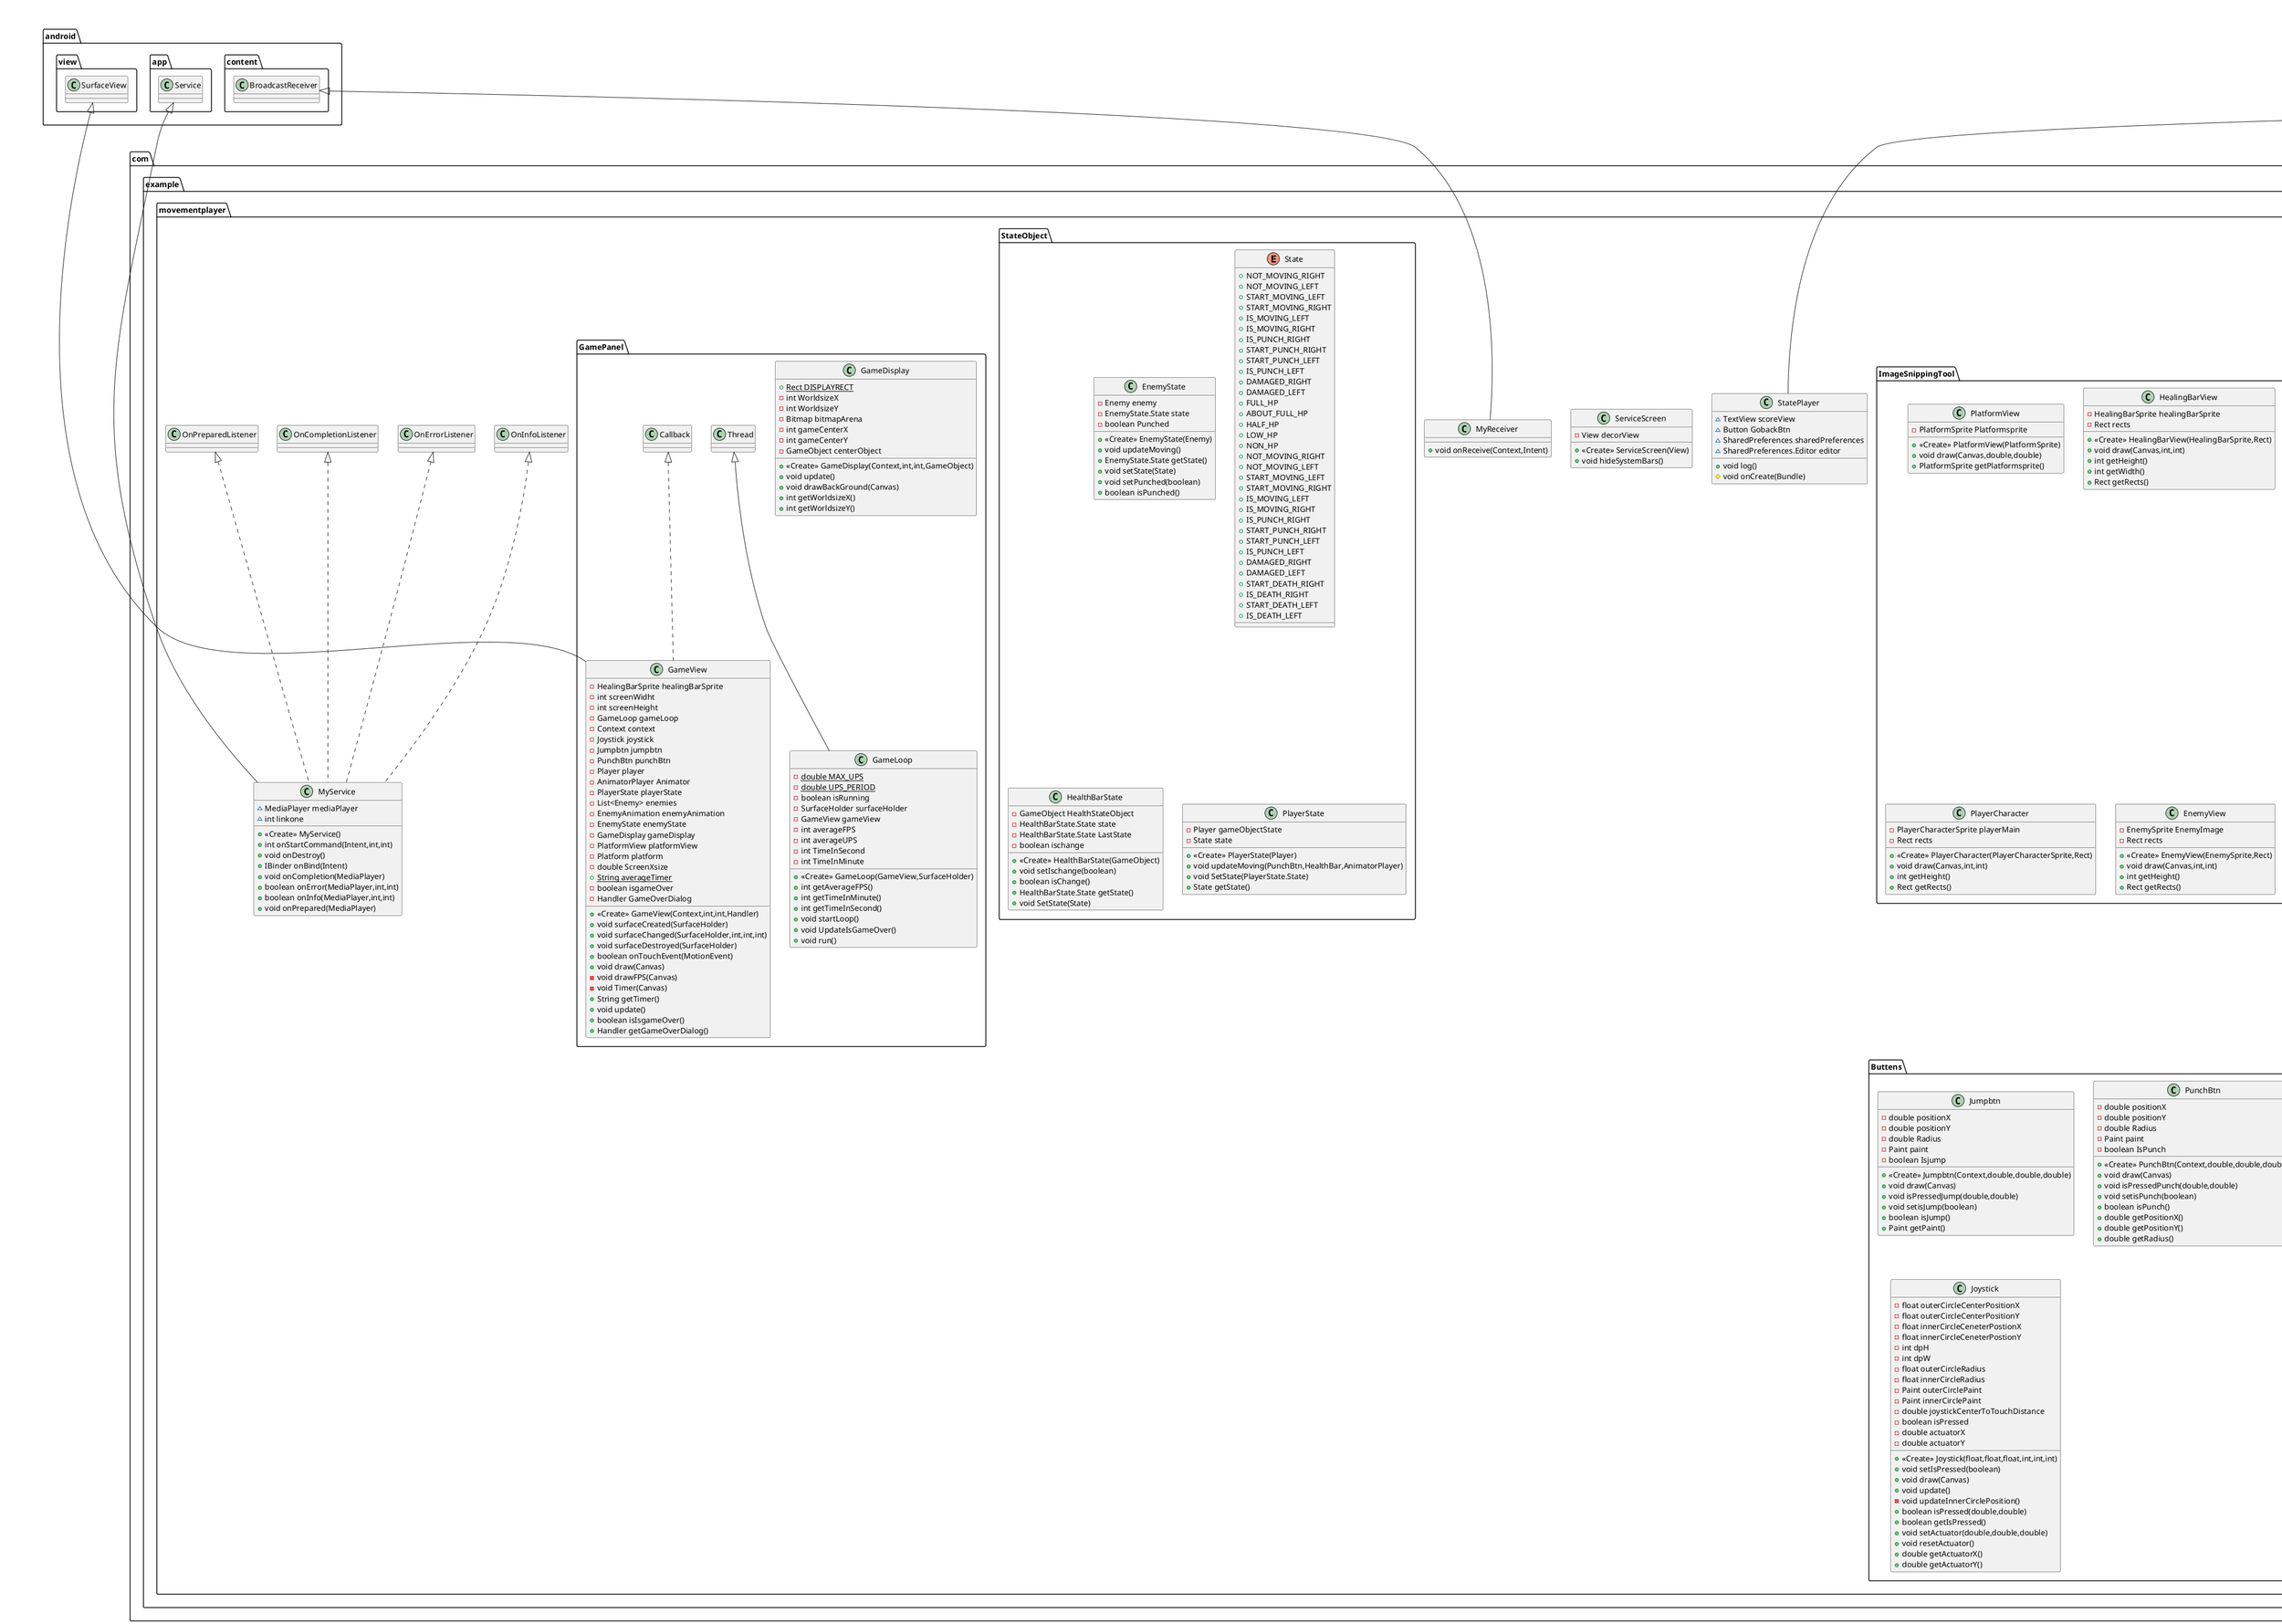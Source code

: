 @startuml
class com.example.movementplayer.Objects.Platform {
- GameObject TargetObject
- PlatformView platformView
- GameDisplay gameDisplay
~ int ScreenWidht
+ <<Create>> Platform(double,double,GameObject,PlatformView,int,GameDisplay)
+ void update(GameObject,GameObject)
+ void Draw(Canvas)
+ int getHeightImage()
+ int getWightImage()
}
class com.example.movementplayer.Animation.AnimatorPlayer {
- int idxMovingRightFrames
- int idxMovingLeftFrames
- int idxMovingidleFrames
- int idxMovingidleLeftFrames
- int updateBeforeNextMove
- int idxstartpunchRight
- int idxstartpunchLeft
- int idxDamgeRight
- int idxDamgeLeft
- int idxDeathRight
- int idxDeathLeft
- {static} int MAX_UPDATE_MOVING_FRAME
- PlayerCharacter[] playerCharactersArray
+ <<Create>> AnimatorPlayer(PlayerCharacter[])
- void drawFrame(Canvas,int,int,PlayerCharacter)
+ void draw(Canvas,int,int,Player)
- void toggleDeathRight()
- void toggleDeathLeft()
- void toggleDamageRight(Player)
- void toggleDamageLeft(Player)
- void toggleIdxMovingFrame()
- void toggleIdxIdleFrame()
- void toggleIdxIdleLeftFrame()
- void toggleMovingLeftFrame()
- void togglePuchRightFrames(Player)
- void togglePunchLeftFrames(Player)
+ float getcharacterSize()
}
class com.example.movementplayer.Objects.Enemy {
- int speed_per_second
- double Max_speed
- {static} double GRAVITY
- EnemyState enemyState
- EnemyAnimation enemyAnimation
- GameObject gameObjectTracker
- Platform platform
- boolean isneedNewPoint
- boolean inRangeRight
- boolean inRangeLeft
- int move_RandomBetweenleftOrRight
- int move_betweenDirectionX
- HealthBar healthBar
- AnimationHealthBar animationHealthBar
- HealthBarState healthBarState
- double distanceBetWeenObjectToEnemy
- boolean isOnCollision
+ <<Create>> Enemy(EnemyAnimation,GameObject,HealingBarSprite,Platform,int)
+ {static} boolean readyToSpawn(HealthBar)
+ void update(GameObject,GameObject)
- boolean OnPlatForm(GameObject)
+ void Draw(Canvas)
+ double getlastlocation()
+ EnemyState getEnemyState()
+ HealthBar getHealthBar()
+ boolean isOnCollision()
+ double getDistanceBetWeenObjectToEnemy()
}
class com.example.movementplayer.MyReceiver {
+ void onReceive(Context,Intent)
}
class com.example.movementplayer.ImageSnippingTool.PlatformView {
- PlatformSprite Platformsprite
+ <<Create>> PlatformView(PlatformSprite)
+ void draw(Canvas,double,double)
+ PlatformSprite getPlatformsprite()
}
class com.example.movementplayer.GamePanel.GameLoop {
- {static} double MAX_UPS
- {static} double UPS_PERIOD
- boolean isRunning
- SurfaceHolder surfaceHolder
- GameView gameView
- int averageFPS
- int averageUPS
- int TimeInSecond
- int TimeInMinute
+ <<Create>> GameLoop(GameView,SurfaceHolder)
+ int getAverageFPS()
+ int getTimeInMinute()
+ int getTimeInSecond()
+ void startLoop()
+ void UpdateIsGameOver()
+ void run()
}
class com.example.movementplayer.StateObject.EnemyState {
- Enemy enemy
- EnemyState.State state
- boolean Punched
+ <<Create>> EnemyState(Enemy)
+ void updateMoving()
+ EnemyState.State getState()
+ void setState(State)
+ void setPunched(boolean)
+ boolean isPunched()
}
enum com.example.movementplayer.StateObject.State {
+  NOT_MOVING_RIGHT
+  NOT_MOVING_LEFT
+  START_MOVING_LEFT
+  START_MOVING_RIGHT
+  IS_MOVING_LEFT
+  IS_MOVING_RIGHT
+  IS_PUNCH_RIGHT
+  START_PUNCH_RIGHT
+  START_PUNCH_LEFT
+  IS_PUNCH_LEFT
+  DAMAGED_RIGHT
+  DAMAGED_LEFT
}
class com.example.movementplayer.Menu {
- {static} int READ_PHONE_STATE_PERMISSION
~ LinearLayout MenuLayout
- ServiceScreen serviceScreen
- View decorView
- Button btnStartGame
- Button btnStateGame
- Button btnOptionGame
- Intent serviceIntent
- ImageButton menubtn
- Button btntomenu
- Switch musicSwitch
- boolean ismusicChecked
- Dialog dialogmenu
+ void registervariables()
# void onCreate(Bundle)
+ void animation_background(LinearLayout)
+ void onWindowFocusChanged(boolean)
# void onResume()
# void onPause()
+ void onClick(View)
- void showMenuIcons(PopupMenu)
- void PlayAudio()
- void StopAudio()
+ boolean onMenuItemClick(MenuItem)
- void phonePermission()
+ void onRequestPermissionsResult(int,String[],int[])
}
class com.example.movementplayer.tutorial {
~ LinearLayout mainLayout
~ ImageView imageViewExplain
~ TextView textViewExplain
~ Button btnNext
- CharSequence charSequence
- ServiceScreen serviceScreen
- View decorView
~ ArrayList<Integer> arrayListImage
- int index
- long delay
- int counterOfImages
- Handler handler
~ Runnable runanim
+ void log()
# void onCreate(Bundle)
- void TextAnimation(CharSequence)
+ void SetTextExample()
+ void onClick(View)
+ void onWindowFocusChanged(boolean)
# void onResume()
# void onPause()
}
class com.example.movementplayer.ServiceScreen {
- View decorView
+ <<Create>> ServiceScreen(View)
+ void hideSystemBars()
}
class com.example.movementplayer.Sprite.EnemySprite {
~ Bitmap bitmap
- int EnemySize
+ <<Create>> EnemySprite(Context,int,int)
+ EnemyView[] getEnemySprite()
+ Bitmap getBitmap()
}
class com.example.movementplayer.Objects.HealthBar {
- HealthBarState state
- AnimationHealthBar animationHealthBar
- int Health
- boolean ActiviteChangeState
+ <<Create>> HealthBar(double,double,GameObject,AnimationHealthBar)
+ HealthBarState getHealthBarState()
+ void setActiviteChangeState(boolean)
+ boolean isActiviteChangeState()
+ void update(GameObject,GameObject)
+ void Draw(Canvas)
+ int getHealth()
}
class com.example.movementplayer.settingsgame {
~ ConstraintLayout mainLayout
~ Button btnplaygame
~ Button btnTutorial
~ Button Gobackbtn
- ServiceScreen serviceScreen
- View decorView
- void log()
# void onCreate(Bundle)
+ void animation_background(ConstraintLayout)
+ void onWindowFocusChanged(boolean)
# void onResume()
# void onPause()
+ void onClick(View)
}
class com.example.movementplayer.Objects.Player {
- int speed_per_second
- double Max_speed
- {static} double GRAVITY
- Joystick joystick
- PunchBtn punchBtn
- Jumpbtn jumpbtn
- AnimatorPlayer PlayerAnimate
- PlayerState playerState
- double jumpvelocity
- HealthBar healthBar
- AnimationHealthBar animationHealthBar
- HealthBarState healthBarState
+ <<Create>> Player(double,double,Joystick,PunchBtn,Jumpbtn,AnimatorPlayer,HealingBarSprite,int)
+ void Draw(Canvas)
+ void update(GameObject,GameObject)
- boolean OnPlatForm(GameObject)
+ double getlastlocation()
+ PlayerState getPlayerState()
+ PunchBtn getPunchBtn()
+ HealthBar getHealthBar()
}
class com.example.movementplayer.Sprite.PlayerCharacterSprite {
~ Bitmap bitmap
- int PlayerSize
+ <<Create>> PlayerCharacterSprite(Context,int,int)
+ PlayerCharacter[] getPlayerSprite()
+ Bitmap getBitmap()
}
class com.example.movementplayer.load {
- TextView EnjoyText
- Button buttonStart
- CharSequence charSequence
- ServiceScreen serviceScreen
- View decorView
- int index
- long delay
- Handler handler
~ Runnable runanim
+ void registervariables()
# void onCreate(Bundle)
+ void TextAnimation(CharSequence)
+ void animation_background()
+ void ToGameScreen(View)
- void openMainActivity()
+ void onClick(View)
+ void onWindowFocusChanged(boolean)
# void onResume()
# void onPause()
}
class com.example.movementplayer.MainActivity {
- View decorView
- FrameLayout Background
- GameView game
- ServiceScreen serviceScreen
- Button backmenubtn
- TextView SurvivedScoreText
- Dialog dialog
- String TempTextSurvivedScore
- SharedPreferences sharedPref
- SharedPreferences.Editor editor
+ {static} String EXTRA_LEVEl
+ Handler GameOverHandler
+ void log()
# void onCreate(Bundle)
- void ShowEndDialog()
+ void onWindowFocusChanged(boolean)
# void onResume()
# void onPause()
+ void onClick(View)
}
class com.example.movementplayer.ImageSnippingTool.HealingBarView {
- HealingBarSprite healingBarSprite
- Rect rects
+ <<Create>> HealingBarView(HealingBarSprite,Rect)
+ void draw(Canvas,int,int)
+ int getHeight()
+ int getWidth()
+ Rect getRects()
}
class com.example.movementplayer.GamePanel.GameView {
- HealingBarSprite healingBarSprite
- int screenWidht
- int screenHeight
- GameLoop gameLoop
- Context context
- Joystick joystick
- Jumpbtn jumpbtn
- PunchBtn punchBtn
- Player player
- AnimatorPlayer Animator
- PlayerState playerState
- List<Enemy> enemies
- EnemyAnimation enemyAnimation
- EnemyState enemyState
- GameDisplay gameDisplay
- PlatformView platformView
- Platform platform
- double ScreenXsize
+ {static} String averageTimer
- boolean isgameOver
- Handler GameOverDialog
+ <<Create>> GameView(Context,int,int,Handler)
+ void surfaceCreated(SurfaceHolder)
+ void surfaceChanged(SurfaceHolder,int,int,int)
+ void surfaceDestroyed(SurfaceHolder)
+ boolean onTouchEvent(MotionEvent)
+ void draw(Canvas)
- void drawFPS(Canvas)
- void Timer(Canvas)
+ String getTimer()
+ void update()
+ boolean isIsgameOver()
+ Handler getGameOverDialog()
}
abstract class com.example.movementplayer.Objects.GameObject {
# double positionX
# double positionY
# double velocityX
# double velocityY
# boolean isonplatform
# int WightImage
# int HeightImage
# double lastplayerlocation
+ <<Create>> GameObject(double,double,boolean)
# {static} double getdistancebetweenThePlayer(GameObject,GameObject)
~ {abstract}void update(GameObject,GameObject)
~ {abstract}void Draw(Canvas)
+ double getPositionX()
+ double getPositionY()
+ double getVelocityX()
+ double getVelocityY()
+ boolean isIsonplatform()
+ int getHeightImage()
+ int getWightImage()
+ double getlastlocation()
}
class com.example.movementplayer.StateObject.HealthBarState {
- GameObject HealthStateObject
- HealthBarState.State state
- HealthBarState.State LastState
- boolean ischange
+ <<Create>> HealthBarState(GameObject)
+ void setIschange(boolean)
+ boolean isChange()
+ HealthBarState.State getState()
+ void SetState(State)
}
enum com.example.movementplayer.StateObject.State {
+  FULL_HP
+  ABOUT_FULL_HP
+  HALF_HP
+  LOW_HP
+  NON_HP
}
class com.example.movementplayer.Buttens.Jumpbtn {
- double positionX
- double positionY
- double Radius
- Paint paint
- boolean Isjump
+ <<Create>> Jumpbtn(Context,double,double,double)
+ void draw(Canvas)
+ void isPressedJump(double,double)
+ void setisJump(boolean)
+ boolean isJump()
+ Paint getPaint()
}
class com.example.movementplayer.Animation.AnimationHealthBar {
- int idxFrame
- HealingBarView[] healingBarView
+ <<Create>> AnimationHealthBar(HealingBarView[])
- void drawFrame(Canvas,int,int,HealingBarView)
+ void draw(Canvas,double,double,HealthBar)
+ int getWidth()
}
class com.example.movementplayer.StateObject.PlayerState {
- Player gameObjectState
- State state
+ <<Create>> PlayerState(Player)
+ void updateMoving(PunchBtn,HealthBar,AnimatorPlayer)
+ void SetState(PlayerState.State)
+ State getState()
}
enum com.example.movementplayer.StateObject.State {
+  NOT_MOVING_RIGHT
+  NOT_MOVING_LEFT
+  START_MOVING_LEFT
+  START_MOVING_RIGHT
+  IS_MOVING_LEFT
+  IS_MOVING_RIGHT
+  IS_PUNCH_RIGHT
+  START_PUNCH_RIGHT
+  START_PUNCH_LEFT
+  IS_PUNCH_LEFT
+  DAMAGED_RIGHT
+  DAMAGED_LEFT
+  START_DEATH_RIGHT
+  IS_DEATH_RIGHT
+  START_DEATH_LEFT
+  IS_DEATH_LEFT
}
class com.example.movementplayer.MyService {
~ MediaPlayer mediaPlayer
~ int linkone
+ <<Create>> MyService()
+ int onStartCommand(Intent,int,int)
+ void onDestroy()
+ IBinder onBind(Intent)
+ void onCompletion(MediaPlayer)
+ boolean onError(MediaPlayer,int,int)
+ boolean onInfo(MediaPlayer,int,int)
+ void onPrepared(MediaPlayer)
}
class com.example.movementplayer.Buttens.PunchBtn {
- double positionX
- double positionY
- double Radius
- Paint paint
- boolean IsPunch
+ <<Create>> PunchBtn(Context,double,double,double)
+ void draw(Canvas)
+ void isPressedPunch(double,double)
+ void setisPunch(boolean)
+ boolean isPunch()
+ double getPositionX()
+ double getPositionY()
+ double getRadius()
}
class com.example.movementplayer.Sprite.HealingBarSprite {
~ Bitmap bitmap
- int HealthBarSizeHeight
- int HealthBarSizeWidth
+ <<Create>> HealingBarSprite(Context,int,int)
+ HealingBarView[] getHealingBarView()
+ Bitmap getBitmap()
}
class com.example.movementplayer.GamePanel.GameDisplay {
+ {static} Rect DISPLAYRECT
- int WorldsizeX
- int WorldsizeY
- Bitmap bitmapArena
- int gameCenterX
- int gameCenterY
- GameObject centerObject
+ <<Create>> GameDisplay(Context,int,int,GameObject)
+ void update()
+ void drawBackGround(Canvas)
+ int getWorldsizeX()
+ int getWorldsizeY()
}
class com.example.movementplayer.StatePlayer {
~ TextView scoreView
~ Button GobackBtn
~ SharedPreferences sharedPreferences
~ SharedPreferences.Editor editor
+ void log()
# void onCreate(Bundle)
}
class com.example.movementplayer.Animation.EnemyAnimation {
- {static} int MAX_UPDATE_MOVING_FRAME
- int idxMovingRightFrames
- int idxMovingLeftFrames
- int idxMovingidleFrames
- int idxMovingidleLeftFrames
- int updateBeforeNext
- int idxstartpunchRight
- int idxstartpunchLeft
- int idxstartDamagedRight
- int idxstartDamagedLeft
- EnemyView[] EnemySpritesArray
+ <<Create>> EnemyAnimation(EnemyView[])
- void drawFrame(Canvas,int,int,EnemyView)
+ void draw(Canvas,int,int,Enemy)
- void toggleDamageFramesRight()
- void toggleDamageFramesLeft()
- void togglePunchLeftFrames(Enemy)
- void togglePunchRightFrames(Enemy)
- void toggleIdxMovingFrame()
- void toggleIdxIdleFrame()
- void toggleIdxIdleLeftFrame()
- void toggleMovingLeftFrame()
+ float getcharacterSize()
}
class com.example.movementplayer.ImageSnippingTool.PlayerCharacter {
- PlayerCharacterSprite playerMain
- Rect rects
+ <<Create>> PlayerCharacter(PlayerCharacterSprite,Rect)
+ void draw(Canvas,int,int)
+ int getHeight()
+ Rect getRects()
}
class com.example.movementplayer.Buttens.Joystick {
- float outerCircleCenterPositionX
- float outerCircleCenterPositionY
- float innerCircleCeneterPostionX
- float innerCircleCeneterPostionY
- int dpH
- int dpW
- float outerCircleRadius
- float innerCircleRadius
- Paint outerCirclePaint
- Paint innerCirclePaint
- double joystickCenterToTouchDistance
- boolean isPressed
- double actuatorX
- double actuatorY
+ <<Create>> Joystick(float,float,float,int,int,int)
+ void setIsPressed(boolean)
+ void draw(Canvas)
+ void update()
- void updateInnerCirclePosition()
+ boolean isPressed(double,double)
+ boolean getIsPressed()
+ void setActuator(double,double,double)
+ void resetActuator()
+ double getActuatorX()
+ double getActuatorY()
}
class com.example.movementplayer.ImageSnippingTool.EnemyView {
- EnemySprite EnemyImage
- Rect rects
+ <<Create>> EnemyView(EnemySprite,Rect)
+ void draw(Canvas,int,int)
+ int getHeight()
+ Rect getRects()
}
class com.example.movementplayer.Sprite.PlatformSprite {
~ Bitmap bitmap
+ <<Create>> PlatformSprite(Context,int,int)
+ Bitmap getBitmap()
}


com.example.movementplayer.Objects.GameObject <|-- com.example.movementplayer.Objects.Platform
com.example.movementplayer.Objects.GameObject <|-- com.example.movementplayer.Objects.Enemy
android.content.BroadcastReceiver <|-- com.example.movementplayer.MyReceiver
com.example.movementplayer.GamePanel.Thread <|-- com.example.movementplayer.GamePanel.GameLoop
com.example.movementplayer.OnClickListener <|.. com.example.movementplayer.Menu
com.example.movementplayer.OnMenuItemClickListener <|.. com.example.movementplayer.Menu
androidx.appcompat.app.AppCompatActivity <|-- com.example.movementplayer.Menu
com.example.movementplayer.OnClickListener <|.. com.example.movementplayer.tutorial
androidx.appcompat.app.AppCompatActivity <|-- com.example.movementplayer.tutorial
com.example.movementplayer.Objects.GameObject <|-- com.example.movementplayer.Objects.HealthBar
com.example.movementplayer.OnClickListener <|.. com.example.movementplayer.settingsgame
androidx.appcompat.app.AppCompatActivity <|-- com.example.movementplayer.settingsgame
com.example.movementplayer.Objects.GameObject <|-- com.example.movementplayer.Objects.Player
com.example.movementplayer.OnClickListener <|.. com.example.movementplayer.load
androidx.appcompat.app.AppCompatActivity <|-- com.example.movementplayer.load
com.example.movementplayer.OnClickListener <|.. com.example.movementplayer.MainActivity
androidx.appcompat.app.AppCompatActivity <|-- com.example.movementplayer.MainActivity
com.example.movementplayer.GamePanel.Callback <|.. com.example.movementplayer.GamePanel.GameView
android.view.SurfaceView <|-- com.example.movementplayer.GamePanel.GameView
com.example.movementplayer.OnCompletionListener <|.. com.example.movementplayer.MyService
com.example.movementplayer.OnPreparedListener <|.. com.example.movementplayer.MyService
com.example.movementplayer.OnInfoListener <|.. com.example.movementplayer.MyService
com.example.movementplayer.OnErrorListener <|.. com.example.movementplayer.MyService
android.app.Service <|-- com.example.movementplayer.MyService
androidx.appcompat.app.AppCompatActivity <|-- com.example.movementplayer.StatePlayer
@enduml